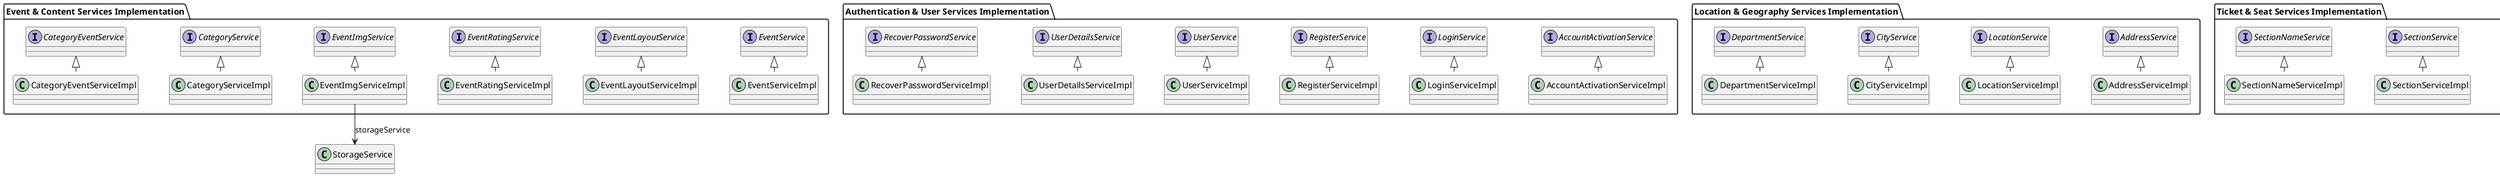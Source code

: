 @startuml Simple Service Implementation Class Diagram

skinparam nodesep 50
skinparam ranksep 30

' === Authentication & User Services Implementation ===
package "Authentication & User Services Implementation" {
    class AccountActivationServiceImpl implements AccountActivationService
    class LoginServiceImpl implements LoginService
    class RegisterServiceImpl implements RegisterService
    class UserServiceImpl implements UserService
    class UserDetailsServiceImpl implements UserDetailsService
    class RecoverPasswordServiceImpl implements RecoverPasswordService
}

' === Event & Content Services Implementation ===
package "Event & Content Services Implementation" {
    class EventServiceImpl implements EventService
    class EventLayoutServiceImpl implements EventLayoutService
    class EventRatingServiceImpl implements EventRatingService
    class EventImgServiceImpl implements EventImgService
    class CategoryServiceImpl implements CategoryService
    class CategoryEventServiceImpl implements CategoryEventService
}

' === Location & Geography Services Implementation ===
package "Location & Geography Services Implementation" {
    class AddressServiceImpl implements AddressService
    class LocationServiceImpl implements LocationService
    class CityServiceImpl implements CityService
    class DepartmentServiceImpl implements DepartmentService
}

' === Ticket & Seat Services Implementation ===
package "Ticket & Seat Services Implementation" {
    class TicketServiceImpl implements TicketService
    class SeatServiceImpl implements SeatService
    class SectionServiceImpl implements SectionService
    class SectionNameServiceImpl implements SectionNameService
}

' === Notification Services Implementation ===
package "Notification Services Implementation" {
    class NotificationServiceImpl implements NotificationService
    class NotificationUserServiceImpl implements NotificationUserService
    class OrganizerPetitionServiceImpl implements OrganizerPetitionService
}

' Relationships
EventImgServiceImpl --> StorageService : storageService

@enduml